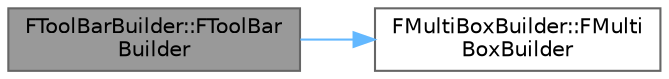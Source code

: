 digraph "FToolBarBuilder::FToolBarBuilder"
{
 // INTERACTIVE_SVG=YES
 // LATEX_PDF_SIZE
  bgcolor="transparent";
  edge [fontname=Helvetica,fontsize=10,labelfontname=Helvetica,labelfontsize=10];
  node [fontname=Helvetica,fontsize=10,shape=box,height=0.2,width=0.4];
  rankdir="LR";
  Node1 [id="Node000001",label="FToolBarBuilder::FToolBar\lBuilder",height=0.2,width=0.4,color="gray40", fillcolor="grey60", style="filled", fontcolor="black",tooltip=" "];
  Node1 -> Node2 [id="edge1_Node000001_Node000002",color="steelblue1",style="solid",tooltip=" "];
  Node2 [id="Node000002",label="FMultiBoxBuilder::FMulti\lBoxBuilder",height=0.2,width=0.4,color="grey40", fillcolor="white", style="filled",URL="$dc/d61/classFMultiBoxBuilder.html#a9090f57c76d1fa04c33d0e6578872111",tooltip="Constructor."];
}
